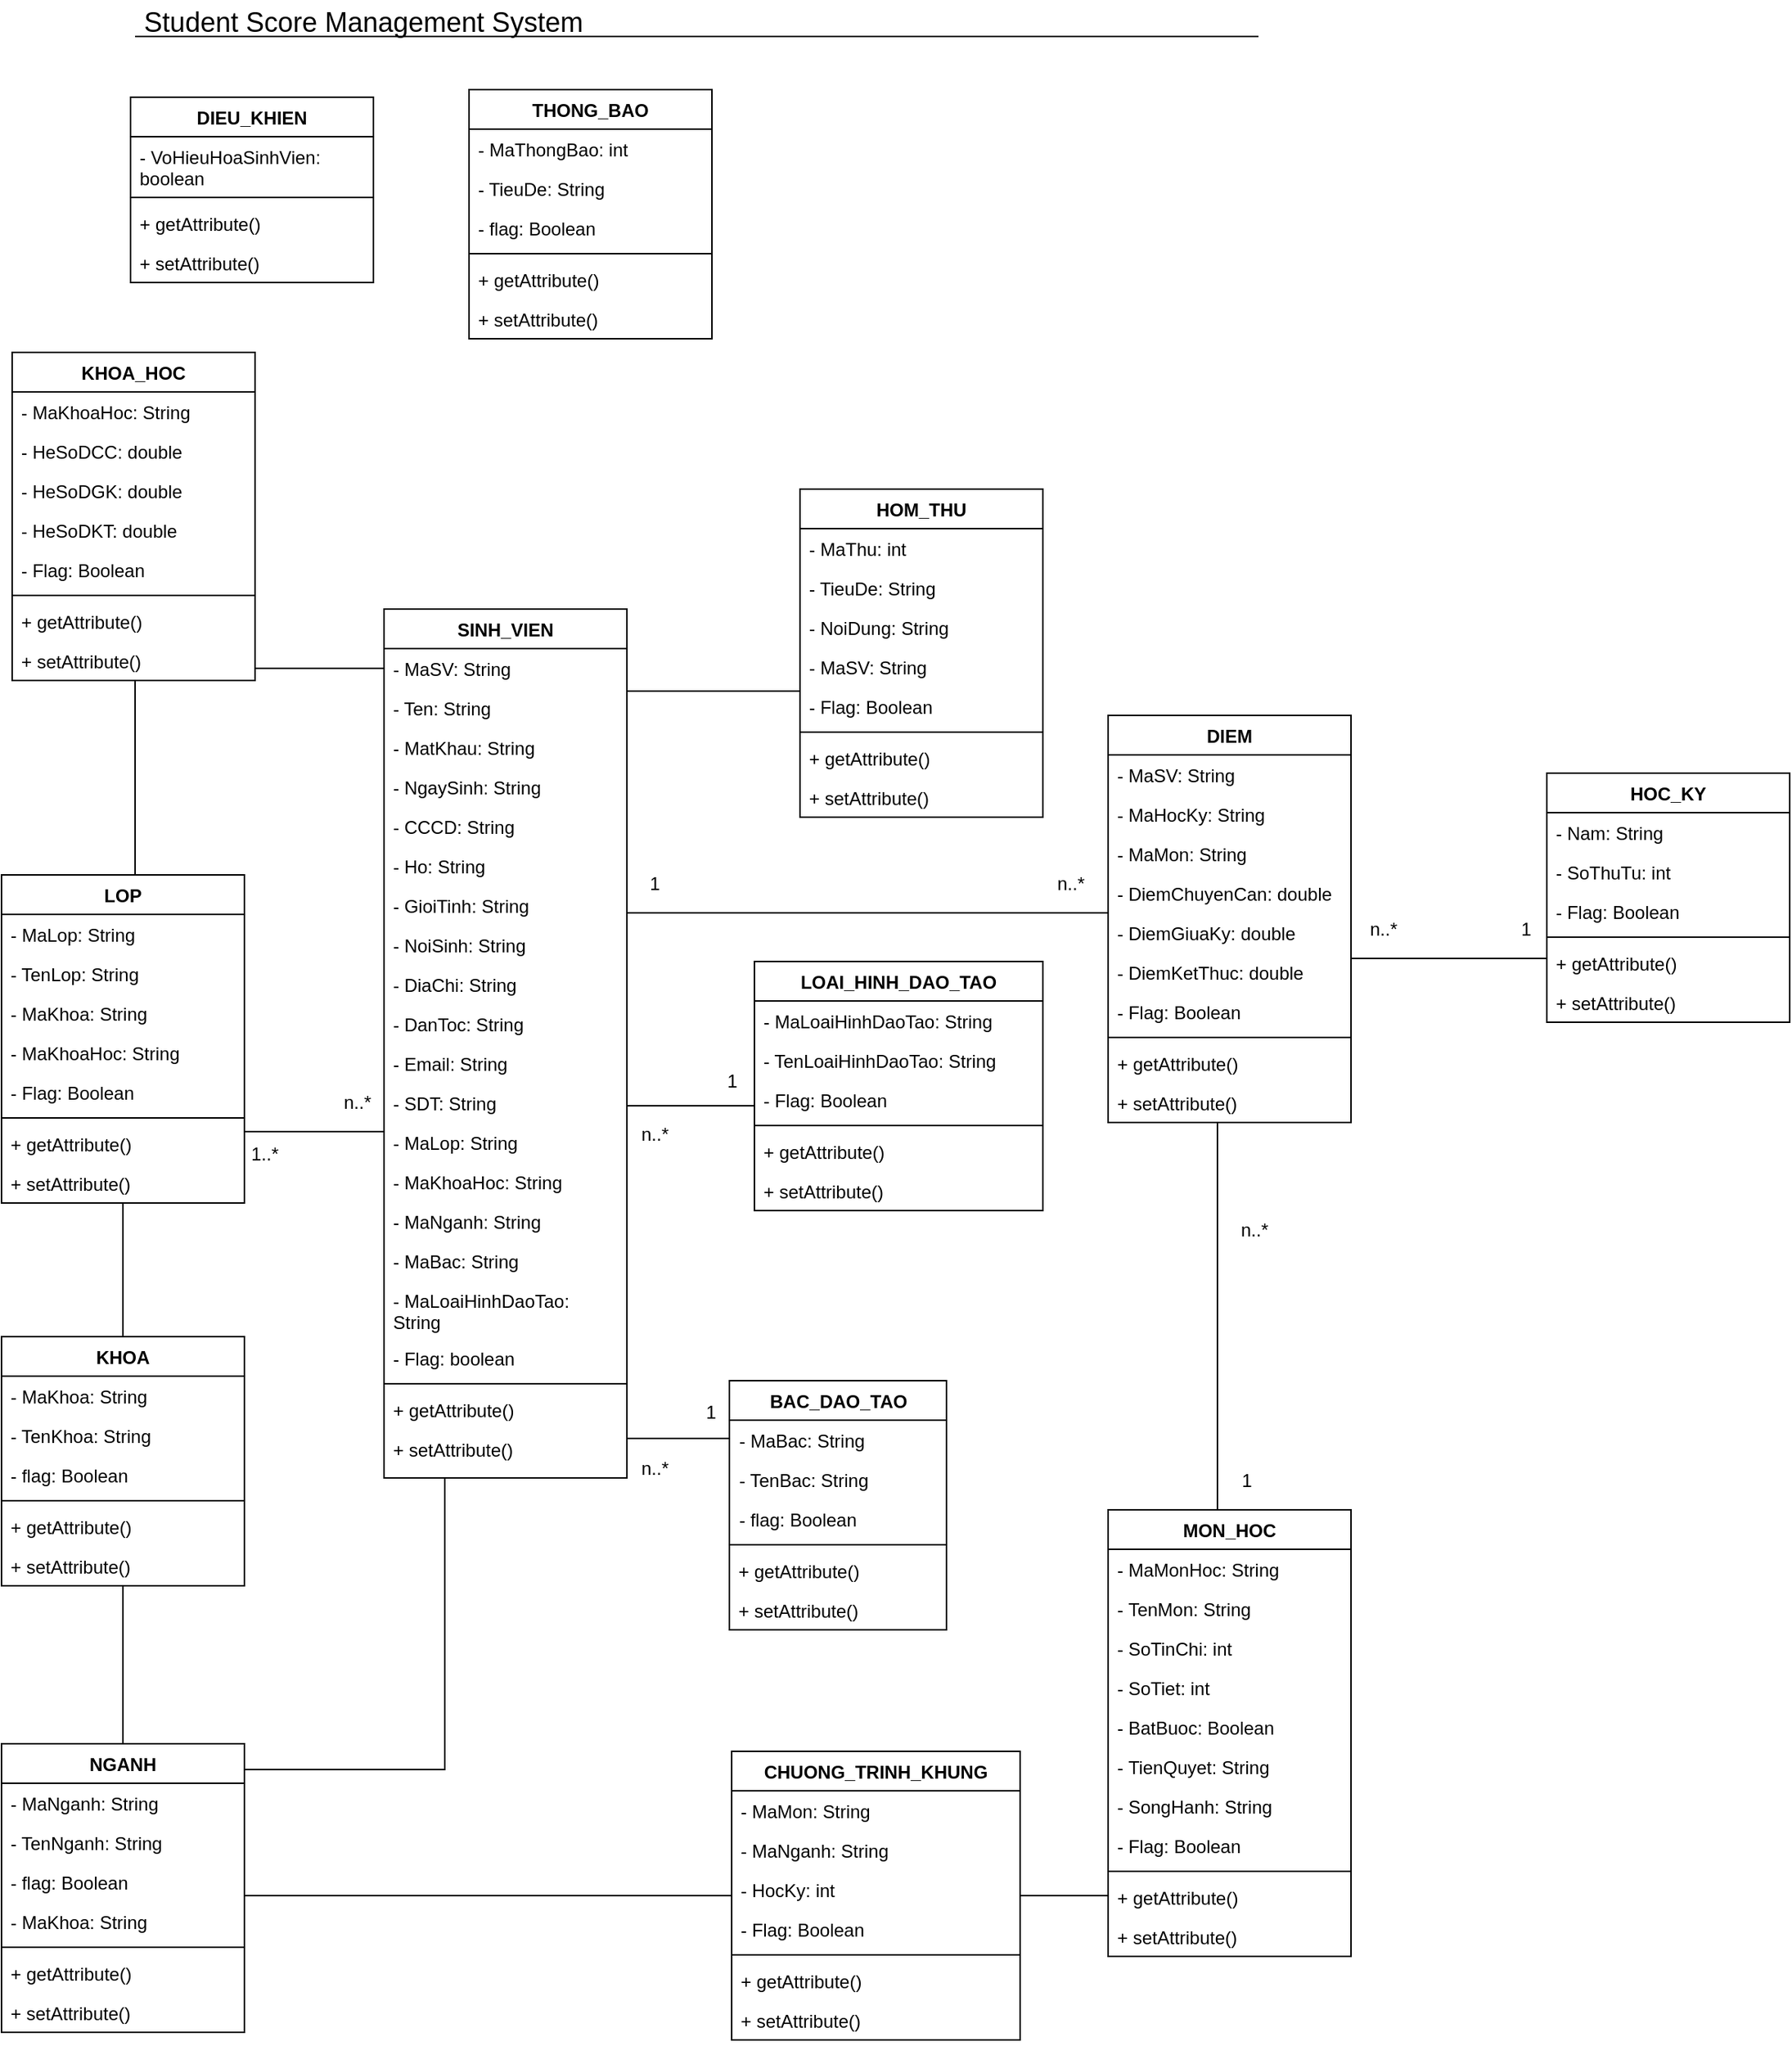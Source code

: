 <mxfile version="20.8.16" type="device"><diagram id="C5RBs43oDa-KdzZeNtuy" name="Page-1"><mxGraphModel dx="1676" dy="614" grid="0" gridSize="10" guides="1" tooltips="1" connect="0" arrows="1" fold="1" page="0" pageScale="1" pageWidth="827" pageHeight="1169" math="0" shadow="0"><root><mxCell id="WIyWlLk6GJQsqaUBKTNV-0"/><mxCell id="WIyWlLk6GJQsqaUBKTNV-1" parent="WIyWlLk6GJQsqaUBKTNV-0"/><mxCell id="zkfFHV4jXpPFQw0GAbJ--0" value="SINH_VIEN" style="swimlane;fontStyle=1;align=center;verticalAlign=top;childLayout=stackLayout;horizontal=1;startSize=26;horizontalStack=0;resizeParent=1;resizeLast=0;collapsible=1;marginBottom=0;rounded=0;shadow=0;strokeWidth=1;" parent="WIyWlLk6GJQsqaUBKTNV-1" vertex="1"><mxGeometry x="204" y="417" width="160" height="572" as="geometry"><mxRectangle x="55" y="110" width="160" height="26" as="alternateBounds"/></mxGeometry></mxCell><mxCell id="mdpjMdbu2CEuSuoIeINR-11" value="- MaSV: String&#10;" style="text;align=left;verticalAlign=top;spacingLeft=4;spacingRight=4;overflow=hidden;rotatable=0;points=[[0,0.5],[1,0.5]];portConstraint=eastwest;" parent="zkfFHV4jXpPFQw0GAbJ--0" vertex="1"><mxGeometry y="26" width="160" height="26" as="geometry"/></mxCell><mxCell id="zkfFHV4jXpPFQw0GAbJ--1" value="- Ten: String" style="text;align=left;verticalAlign=top;spacingLeft=4;spacingRight=4;overflow=hidden;rotatable=0;points=[[0,0.5],[1,0.5]];portConstraint=eastwest;" parent="zkfFHV4jXpPFQw0GAbJ--0" vertex="1"><mxGeometry y="52" width="160" height="26" as="geometry"/></mxCell><mxCell id="ciWDZ7SN1wG4iwm90ByP-0" value="- MatKhau: String&#10;" style="text;align=left;verticalAlign=top;spacingLeft=4;spacingRight=4;overflow=hidden;rotatable=0;points=[[0,0.5],[1,0.5]];portConstraint=eastwest;" parent="zkfFHV4jXpPFQw0GAbJ--0" vertex="1"><mxGeometry y="78" width="160" height="26" as="geometry"/></mxCell><mxCell id="zkfFHV4jXpPFQw0GAbJ--2" value="- NgaySinh: String" style="text;align=left;verticalAlign=top;spacingLeft=4;spacingRight=4;overflow=hidden;rotatable=0;points=[[0,0.5],[1,0.5]];portConstraint=eastwest;rounded=0;shadow=0;html=0;" parent="zkfFHV4jXpPFQw0GAbJ--0" vertex="1"><mxGeometry y="104" width="160" height="26" as="geometry"/></mxCell><mxCell id="YFPt1OGnEpffVCtkJIGn-0" value="- CCCD: String" style="text;align=left;verticalAlign=top;spacingLeft=4;spacingRight=4;overflow=hidden;rotatable=0;points=[[0,0.5],[1,0.5]];portConstraint=eastwest;rounded=0;shadow=0;html=0;" parent="zkfFHV4jXpPFQw0GAbJ--0" vertex="1"><mxGeometry y="130" width="160" height="26" as="geometry"/></mxCell><mxCell id="YFPt1OGnEpffVCtkJIGn-1" value="- Ho: String" style="text;align=left;verticalAlign=top;spacingLeft=4;spacingRight=4;overflow=hidden;rotatable=0;points=[[0,0.5],[1,0.5]];portConstraint=eastwest;rounded=0;shadow=0;html=0;" parent="zkfFHV4jXpPFQw0GAbJ--0" vertex="1"><mxGeometry y="156" width="160" height="26" as="geometry"/></mxCell><mxCell id="zkfFHV4jXpPFQw0GAbJ--3" value="- GioiTinh: String" style="text;align=left;verticalAlign=top;spacingLeft=4;spacingRight=4;overflow=hidden;rotatable=0;points=[[0,0.5],[1,0.5]];portConstraint=eastwest;rounded=0;shadow=0;html=0;" parent="zkfFHV4jXpPFQw0GAbJ--0" vertex="1"><mxGeometry y="182" width="160" height="26" as="geometry"/></mxCell><mxCell id="zkfFHV4jXpPFQw0GAbJ--5" value="- NoiSinh: String" style="text;align=left;verticalAlign=top;spacingLeft=4;spacingRight=4;overflow=hidden;rotatable=0;points=[[0,0.5],[1,0.5]];portConstraint=eastwest;" parent="zkfFHV4jXpPFQw0GAbJ--0" vertex="1"><mxGeometry y="208" width="160" height="26" as="geometry"/></mxCell><mxCell id="mdpjMdbu2CEuSuoIeINR-7" value="- DiaChi: String" style="text;align=left;verticalAlign=top;spacingLeft=4;spacingRight=4;overflow=hidden;rotatable=0;points=[[0,0.5],[1,0.5]];portConstraint=eastwest;" parent="zkfFHV4jXpPFQw0GAbJ--0" vertex="1"><mxGeometry y="234" width="160" height="26" as="geometry"/></mxCell><mxCell id="mdpjMdbu2CEuSuoIeINR-8" value="- DanToc: String" style="text;align=left;verticalAlign=top;spacingLeft=4;spacingRight=4;overflow=hidden;rotatable=0;points=[[0,0.5],[1,0.5]];portConstraint=eastwest;" parent="zkfFHV4jXpPFQw0GAbJ--0" vertex="1"><mxGeometry y="260" width="160" height="26" as="geometry"/></mxCell><mxCell id="mdpjMdbu2CEuSuoIeINR-9" value="- Email: String&#10;" style="text;align=left;verticalAlign=top;spacingLeft=4;spacingRight=4;overflow=hidden;rotatable=0;points=[[0,0.5],[1,0.5]];portConstraint=eastwest;" parent="zkfFHV4jXpPFQw0GAbJ--0" vertex="1"><mxGeometry y="286" width="160" height="26" as="geometry"/></mxCell><mxCell id="mdpjMdbu2CEuSuoIeINR-10" value="- SDT: String&#10;" style="text;align=left;verticalAlign=top;spacingLeft=4;spacingRight=4;overflow=hidden;rotatable=0;points=[[0,0.5],[1,0.5]];portConstraint=eastwest;" parent="zkfFHV4jXpPFQw0GAbJ--0" vertex="1"><mxGeometry y="312" width="160" height="26" as="geometry"/></mxCell><mxCell id="ygqraBgPm7bjxSn1y2J0-9" value="- MaLop: String" style="text;align=left;verticalAlign=top;spacingLeft=4;spacingRight=4;overflow=hidden;rotatable=0;points=[[0,0.5],[1,0.5]];portConstraint=eastwest;" parent="zkfFHV4jXpPFQw0GAbJ--0" vertex="1"><mxGeometry y="338" width="160" height="26" as="geometry"/></mxCell><mxCell id="HUqYGWRMPCdN4rtB_Umi-4" value="- MaKhoaHoc: String" style="text;align=left;verticalAlign=top;spacingLeft=4;spacingRight=4;overflow=hidden;rotatable=0;points=[[0,0.5],[1,0.5]];portConstraint=eastwest;" parent="zkfFHV4jXpPFQw0GAbJ--0" vertex="1"><mxGeometry y="364" width="160" height="26" as="geometry"/></mxCell><mxCell id="HUqYGWRMPCdN4rtB_Umi-20" value="- MaNganh: String" style="text;align=left;verticalAlign=top;spacingLeft=4;spacingRight=4;overflow=hidden;rotatable=0;points=[[0,0.5],[1,0.5]];portConstraint=eastwest;" parent="zkfFHV4jXpPFQw0GAbJ--0" vertex="1"><mxGeometry y="390" width="160" height="26" as="geometry"/></mxCell><mxCell id="YFPt1OGnEpffVCtkJIGn-9" value="- MaBac: String" style="text;align=left;verticalAlign=top;spacingLeft=4;spacingRight=4;overflow=hidden;rotatable=0;points=[[0,0.5],[1,0.5]];portConstraint=eastwest;" parent="zkfFHV4jXpPFQw0GAbJ--0" vertex="1"><mxGeometry y="416" width="160" height="26" as="geometry"/></mxCell><mxCell id="HUqYGWRMPCdN4rtB_Umi-43" value="- MaLoaiHinhDaoTao: String" style="text;align=left;verticalAlign=top;spacingLeft=4;spacingRight=4;overflow=hidden;rotatable=0;points=[[0,0.5],[1,0.5]];portConstraint=eastwest;spacing=2;spacingBottom=2;whiteSpace=wrap;" parent="zkfFHV4jXpPFQw0GAbJ--0" vertex="1"><mxGeometry y="442" width="160" height="38" as="geometry"/></mxCell><mxCell id="YFPt1OGnEpffVCtkJIGn-13" value="- Flag: boolean" style="text;align=left;verticalAlign=top;spacingLeft=4;spacingRight=4;overflow=hidden;rotatable=0;points=[[0,0.5],[1,0.5]];portConstraint=eastwest;" parent="zkfFHV4jXpPFQw0GAbJ--0" vertex="1"><mxGeometry y="480" width="160" height="26" as="geometry"/></mxCell><mxCell id="zkfFHV4jXpPFQw0GAbJ--4" value="" style="line;html=1;strokeWidth=1;align=left;verticalAlign=middle;spacingTop=-1;spacingLeft=3;spacingRight=3;rotatable=0;labelPosition=right;points=[];portConstraint=eastwest;" parent="zkfFHV4jXpPFQw0GAbJ--0" vertex="1"><mxGeometry y="506" width="160" height="8" as="geometry"/></mxCell><mxCell id="YFPt1OGnEpffVCtkJIGn-15" value="+ getAttribute()" style="text;align=left;verticalAlign=top;spacingLeft=4;spacingRight=4;overflow=hidden;rotatable=0;points=[[0,0.5],[1,0.5]];portConstraint=eastwest;" parent="zkfFHV4jXpPFQw0GAbJ--0" vertex="1"><mxGeometry y="514" width="160" height="26" as="geometry"/></mxCell><mxCell id="YFPt1OGnEpffVCtkJIGn-14" value="+ setAttribute()" style="text;align=left;verticalAlign=top;spacingLeft=4;spacingRight=4;overflow=hidden;rotatable=0;points=[[0,0.5],[1,0.5]];portConstraint=eastwest;" parent="zkfFHV4jXpPFQw0GAbJ--0" vertex="1"><mxGeometry y="540" width="160" height="26" as="geometry"/></mxCell><mxCell id="mdpjMdbu2CEuSuoIeINR-3" value="" style="endArrow=none;html=1;rounded=0;" parent="WIyWlLk6GJQsqaUBKTNV-1" edge="1"><mxGeometry width="50" height="50" relative="1" as="geometry"><mxPoint x="40" y="40" as="sourcePoint"/><mxPoint x="780" y="40" as="targetPoint"/></mxGeometry></mxCell><mxCell id="mdpjMdbu2CEuSuoIeINR-4" value="&lt;font style=&quot;font-size: 18px;&quot;&gt;Student Score Management System&lt;/font&gt;" style="text;html=1;strokeColor=none;fillColor=none;align=center;verticalAlign=middle;whiteSpace=wrap;rounded=0;" parent="WIyWlLk6GJQsqaUBKTNV-1" vertex="1"><mxGeometry x="40" y="16" width="301" height="30" as="geometry"/></mxCell><mxCell id="xFfLchF1vndyO0eeYIBq-126" style="edgeStyle=orthogonalEdgeStyle;rounded=0;orthogonalLoop=1;jettySize=auto;html=1;endArrow=none;endFill=0;" parent="WIyWlLk6GJQsqaUBKTNV-1" source="mdpjMdbu2CEuSuoIeINR-40" target="zkfFHV4jXpPFQw0GAbJ--0" edge="1"><mxGeometry relative="1" as="geometry"><Array as="points"><mxPoint x="424" y="471"/><mxPoint x="424" y="471"/></Array></mxGeometry></mxCell><mxCell id="mdpjMdbu2CEuSuoIeINR-40" value="HOM_THU" style="swimlane;fontStyle=1;align=center;verticalAlign=top;childLayout=stackLayout;horizontal=1;startSize=26;horizontalStack=0;resizeParent=1;resizeParentMax=0;resizeLast=0;collapsible=1;marginBottom=0;whiteSpace=wrap;html=1;" parent="WIyWlLk6GJQsqaUBKTNV-1" vertex="1"><mxGeometry x="478" y="338" width="160" height="216" as="geometry"/></mxCell><mxCell id="xFfLchF1vndyO0eeYIBq-125" value="- MaThu: int" style="text;strokeColor=none;fillColor=none;align=left;verticalAlign=top;spacingLeft=4;spacingRight=4;overflow=hidden;rotatable=0;points=[[0,0.5],[1,0.5]];portConstraint=eastwest;whiteSpace=wrap;html=1;" parent="mdpjMdbu2CEuSuoIeINR-40" vertex="1"><mxGeometry y="26" width="160" height="26" as="geometry"/></mxCell><mxCell id="mdpjMdbu2CEuSuoIeINR-48" value="- TieuDe: String" style="text;strokeColor=none;fillColor=none;align=left;verticalAlign=top;spacingLeft=4;spacingRight=4;overflow=hidden;rotatable=0;points=[[0,0.5],[1,0.5]];portConstraint=eastwest;whiteSpace=wrap;html=1;" parent="mdpjMdbu2CEuSuoIeINR-40" vertex="1"><mxGeometry y="52" width="160" height="26" as="geometry"/></mxCell><mxCell id="mdpjMdbu2CEuSuoIeINR-49" value="- NoiDung: String" style="text;strokeColor=none;fillColor=none;align=left;verticalAlign=top;spacingLeft=4;spacingRight=4;overflow=hidden;rotatable=0;points=[[0,0.5],[1,0.5]];portConstraint=eastwest;whiteSpace=wrap;html=1;" parent="mdpjMdbu2CEuSuoIeINR-40" vertex="1"><mxGeometry y="78" width="160" height="26" as="geometry"/></mxCell><mxCell id="xFfLchF1vndyO0eeYIBq-127" value="- MaSV: String&#10;" style="text;align=left;verticalAlign=top;spacingLeft=4;spacingRight=4;overflow=hidden;rotatable=0;points=[[0,0.5],[1,0.5]];portConstraint=eastwest;" parent="mdpjMdbu2CEuSuoIeINR-40" vertex="1"><mxGeometry y="104" width="160" height="26" as="geometry"/></mxCell><mxCell id="xFfLchF1vndyO0eeYIBq-128" value="- Flag: Boolean" style="text;strokeColor=none;fillColor=none;align=left;verticalAlign=top;spacingLeft=4;spacingRight=4;overflow=hidden;rotatable=0;points=[[0,0.5],[1,0.5]];portConstraint=eastwest;whiteSpace=wrap;html=1;" parent="mdpjMdbu2CEuSuoIeINR-40" vertex="1"><mxGeometry y="130" width="160" height="26" as="geometry"/></mxCell><mxCell id="mdpjMdbu2CEuSuoIeINR-42" value="" style="line;strokeWidth=1;fillColor=none;align=left;verticalAlign=middle;spacingTop=-1;spacingLeft=3;spacingRight=3;rotatable=0;labelPosition=right;points=[];portConstraint=eastwest;strokeColor=inherit;" parent="mdpjMdbu2CEuSuoIeINR-40" vertex="1"><mxGeometry y="156" width="160" height="8" as="geometry"/></mxCell><mxCell id="mdpjMdbu2CEuSuoIeINR-43" value="+ getAttribute()" style="text;strokeColor=none;fillColor=none;align=left;verticalAlign=top;spacingLeft=4;spacingRight=4;overflow=hidden;rotatable=0;points=[[0,0.5],[1,0.5]];portConstraint=eastwest;whiteSpace=wrap;html=1;" parent="mdpjMdbu2CEuSuoIeINR-40" vertex="1"><mxGeometry y="164" width="160" height="26" as="geometry"/></mxCell><mxCell id="zRCJNK-ebWfz6-RTMbtX-0" value="+ setAttribute()" style="text;strokeColor=none;fillColor=none;align=left;verticalAlign=top;spacingLeft=4;spacingRight=4;overflow=hidden;rotatable=0;points=[[0,0.5],[1,0.5]];portConstraint=eastwest;whiteSpace=wrap;html=1;" parent="mdpjMdbu2CEuSuoIeINR-40" vertex="1"><mxGeometry y="190" width="160" height="26" as="geometry"/></mxCell><mxCell id="ygqraBgPm7bjxSn1y2J0-0" value="KHOA_HOC" style="swimlane;fontStyle=1;align=center;verticalAlign=top;childLayout=stackLayout;horizontal=1;startSize=26;horizontalStack=0;resizeParent=1;resizeParentMax=0;resizeLast=0;collapsible=1;marginBottom=0;whiteSpace=wrap;html=1;" parent="WIyWlLk6GJQsqaUBKTNV-1" vertex="1"><mxGeometry x="-41" y="248" width="160" height="216" as="geometry"/></mxCell><mxCell id="xFfLchF1vndyO0eeYIBq-99" value="- MaKhoaHoc: String" style="text;strokeColor=none;fillColor=none;align=left;verticalAlign=top;spacingLeft=4;spacingRight=4;overflow=hidden;rotatable=0;points=[[0,0.5],[1,0.5]];portConstraint=eastwest;whiteSpace=wrap;html=1;" parent="ygqraBgPm7bjxSn1y2J0-0" vertex="1"><mxGeometry y="26" width="160" height="26" as="geometry"/></mxCell><mxCell id="xFfLchF1vndyO0eeYIBq-100" value="- HeSoDCC: double" style="text;strokeColor=none;fillColor=none;align=left;verticalAlign=top;spacingLeft=4;spacingRight=4;overflow=hidden;rotatable=0;points=[[0,0.5],[1,0.5]];portConstraint=eastwest;whiteSpace=wrap;html=1;" parent="ygqraBgPm7bjxSn1y2J0-0" vertex="1"><mxGeometry y="52" width="160" height="26" as="geometry"/></mxCell><mxCell id="xFfLchF1vndyO0eeYIBq-102" value="- HeSoDGK: double" style="text;strokeColor=none;fillColor=none;align=left;verticalAlign=top;spacingLeft=4;spacingRight=4;overflow=hidden;rotatable=0;points=[[0,0.5],[1,0.5]];portConstraint=eastwest;whiteSpace=wrap;html=1;" parent="ygqraBgPm7bjxSn1y2J0-0" vertex="1"><mxGeometry y="78" width="160" height="26" as="geometry"/></mxCell><mxCell id="xFfLchF1vndyO0eeYIBq-101" value="- HeSoDKT: double" style="text;strokeColor=none;fillColor=none;align=left;verticalAlign=top;spacingLeft=4;spacingRight=4;overflow=hidden;rotatable=0;points=[[0,0.5],[1,0.5]];portConstraint=eastwest;whiteSpace=wrap;html=1;" parent="ygqraBgPm7bjxSn1y2J0-0" vertex="1"><mxGeometry y="104" width="160" height="26" as="geometry"/></mxCell><mxCell id="xFfLchF1vndyO0eeYIBq-121" value="- Flag: Boolean" style="text;strokeColor=none;fillColor=none;align=left;verticalAlign=top;spacingLeft=4;spacingRight=4;overflow=hidden;rotatable=0;points=[[0,0.5],[1,0.5]];portConstraint=eastwest;whiteSpace=wrap;html=1;" parent="ygqraBgPm7bjxSn1y2J0-0" vertex="1"><mxGeometry y="130" width="160" height="26" as="geometry"/></mxCell><mxCell id="ygqraBgPm7bjxSn1y2J0-2" value="" style="line;strokeWidth=1;fillColor=none;align=left;verticalAlign=middle;spacingTop=-1;spacingLeft=3;spacingRight=3;rotatable=0;labelPosition=right;points=[];portConstraint=eastwest;strokeColor=inherit;" parent="ygqraBgPm7bjxSn1y2J0-0" vertex="1"><mxGeometry y="156" width="160" height="8" as="geometry"/></mxCell><mxCell id="xFfLchF1vndyO0eeYIBq-103" value="+ getAttribute()" style="text;align=left;verticalAlign=top;spacingLeft=4;spacingRight=4;overflow=hidden;rotatable=0;points=[[0,0.5],[1,0.5]];portConstraint=eastwest;" parent="ygqraBgPm7bjxSn1y2J0-0" vertex="1"><mxGeometry y="164" width="160" height="26" as="geometry"/></mxCell><mxCell id="xFfLchF1vndyO0eeYIBq-104" value="+ setAttribute()" style="text;align=left;verticalAlign=top;spacingLeft=4;spacingRight=4;overflow=hidden;rotatable=0;points=[[0,0.5],[1,0.5]];portConstraint=eastwest;" parent="ygqraBgPm7bjxSn1y2J0-0" vertex="1"><mxGeometry y="190" width="160" height="26" as="geometry"/></mxCell><mxCell id="ygqraBgPm7bjxSn1y2J0-11" value="DIEU_KHIEN" style="swimlane;fontStyle=1;align=center;verticalAlign=top;childLayout=stackLayout;horizontal=1;startSize=26;horizontalStack=0;resizeParent=1;resizeParentMax=0;resizeLast=0;collapsible=1;marginBottom=0;whiteSpace=wrap;html=1;" parent="WIyWlLk6GJQsqaUBKTNV-1" vertex="1"><mxGeometry x="37" y="80" width="160" height="122" as="geometry"/></mxCell><mxCell id="ygqraBgPm7bjxSn1y2J0-15" value="- VoHieuHoaSinhVien: boolean" style="text;strokeColor=none;fillColor=none;align=left;verticalAlign=top;spacingLeft=4;spacingRight=4;overflow=hidden;rotatable=0;points=[[0,0.5],[1,0.5]];portConstraint=eastwest;whiteSpace=wrap;html=1;" parent="ygqraBgPm7bjxSn1y2J0-11" vertex="1"><mxGeometry y="26" width="160" height="36" as="geometry"/></mxCell><mxCell id="ygqraBgPm7bjxSn1y2J0-13" value="" style="line;strokeWidth=1;fillColor=none;align=left;verticalAlign=middle;spacingTop=-1;spacingLeft=3;spacingRight=3;rotatable=0;labelPosition=right;points=[];portConstraint=eastwest;strokeColor=inherit;" parent="ygqraBgPm7bjxSn1y2J0-11" vertex="1"><mxGeometry y="62" width="160" height="8" as="geometry"/></mxCell><mxCell id="xFfLchF1vndyO0eeYIBq-129" value="+ getAttribute()" style="text;align=left;verticalAlign=top;spacingLeft=4;spacingRight=4;overflow=hidden;rotatable=0;points=[[0,0.5],[1,0.5]];portConstraint=eastwest;" parent="ygqraBgPm7bjxSn1y2J0-11" vertex="1"><mxGeometry y="70" width="160" height="26" as="geometry"/></mxCell><mxCell id="xFfLchF1vndyO0eeYIBq-130" value="+ setAttribute()" style="text;align=left;verticalAlign=top;spacingLeft=4;spacingRight=4;overflow=hidden;rotatable=0;points=[[0,0.5],[1,0.5]];portConstraint=eastwest;" parent="ygqraBgPm7bjxSn1y2J0-11" vertex="1"><mxGeometry y="96" width="160" height="26" as="geometry"/></mxCell><mxCell id="ygqraBgPm7bjxSn1y2J0-17" value="THONG_BAO" style="swimlane;fontStyle=1;align=center;verticalAlign=top;childLayout=stackLayout;horizontal=1;startSize=26;horizontalStack=0;resizeParent=1;resizeParentMax=0;resizeLast=0;collapsible=1;marginBottom=0;whiteSpace=wrap;html=1;" parent="WIyWlLk6GJQsqaUBKTNV-1" vertex="1"><mxGeometry x="260" y="75" width="160" height="164" as="geometry"/></mxCell><mxCell id="ygqraBgPm7bjxSn1y2J0-18" value="- MaThongBao: int" style="text;strokeColor=none;fillColor=none;align=left;verticalAlign=top;spacingLeft=4;spacingRight=4;overflow=hidden;rotatable=0;points=[[0,0.5],[1,0.5]];portConstraint=eastwest;whiteSpace=wrap;html=1;" parent="ygqraBgPm7bjxSn1y2J0-17" vertex="1"><mxGeometry y="26" width="160" height="26" as="geometry"/></mxCell><mxCell id="xFfLchF1vndyO0eeYIBq-118" value="- TieuDe: String" style="text;strokeColor=none;fillColor=none;align=left;verticalAlign=top;spacingLeft=4;spacingRight=4;overflow=hidden;rotatable=0;points=[[0,0.5],[1,0.5]];portConstraint=eastwest;whiteSpace=wrap;html=1;" parent="ygqraBgPm7bjxSn1y2J0-17" vertex="1"><mxGeometry y="52" width="160" height="26" as="geometry"/></mxCell><mxCell id="xFfLchF1vndyO0eeYIBq-120" value="- flag: Boolean" style="text;strokeColor=none;fillColor=none;align=left;verticalAlign=top;spacingLeft=4;spacingRight=4;overflow=hidden;rotatable=0;points=[[0,0.5],[1,0.5]];portConstraint=eastwest;whiteSpace=wrap;html=1;" parent="ygqraBgPm7bjxSn1y2J0-17" vertex="1"><mxGeometry y="78" width="160" height="26" as="geometry"/></mxCell><mxCell id="ygqraBgPm7bjxSn1y2J0-19" value="" style="line;strokeWidth=1;fillColor=none;align=left;verticalAlign=middle;spacingTop=-1;spacingLeft=3;spacingRight=3;rotatable=0;labelPosition=right;points=[];portConstraint=eastwest;strokeColor=inherit;" parent="ygqraBgPm7bjxSn1y2J0-17" vertex="1"><mxGeometry y="104" width="160" height="8" as="geometry"/></mxCell><mxCell id="xFfLchF1vndyO0eeYIBq-122" value="+ getAttribute()" style="text;align=left;verticalAlign=top;spacingLeft=4;spacingRight=4;overflow=hidden;rotatable=0;points=[[0,0.5],[1,0.5]];portConstraint=eastwest;" parent="ygqraBgPm7bjxSn1y2J0-17" vertex="1"><mxGeometry y="112" width="160" height="26" as="geometry"/></mxCell><mxCell id="xFfLchF1vndyO0eeYIBq-123" value="+ setAttribute()" style="text;align=left;verticalAlign=top;spacingLeft=4;spacingRight=4;overflow=hidden;rotatable=0;points=[[0,0.5],[1,0.5]];portConstraint=eastwest;" parent="ygqraBgPm7bjxSn1y2J0-17" vertex="1"><mxGeometry y="138" width="160" height="26" as="geometry"/></mxCell><mxCell id="xFfLchF1vndyO0eeYIBq-89" style="edgeStyle=orthogonalEdgeStyle;rounded=0;orthogonalLoop=1;jettySize=auto;html=1;endArrow=none;endFill=0;" parent="WIyWlLk6GJQsqaUBKTNV-1" source="ygqraBgPm7bjxSn1y2J0-30" target="HUqYGWRMPCdN4rtB_Umi-5" edge="1"><mxGeometry relative="1" as="geometry"/></mxCell><mxCell id="xFfLchF1vndyO0eeYIBq-90" style="edgeStyle=orthogonalEdgeStyle;rounded=0;orthogonalLoop=1;jettySize=auto;html=1;endArrow=none;endFill=0;" parent="WIyWlLk6GJQsqaUBKTNV-1" source="ygqraBgPm7bjxSn1y2J0-30" target="zkfFHV4jXpPFQw0GAbJ--0" edge="1"><mxGeometry relative="1" as="geometry"><Array as="points"><mxPoint x="180" y="761"/><mxPoint x="180" y="761"/></Array></mxGeometry></mxCell><mxCell id="ciWDZ7SN1wG4iwm90ByP-4" style="edgeStyle=orthogonalEdgeStyle;rounded=0;orthogonalLoop=1;jettySize=auto;html=1;endArrow=none;endFill=0;" parent="WIyWlLk6GJQsqaUBKTNV-1" source="ygqraBgPm7bjxSn1y2J0-30" target="ygqraBgPm7bjxSn1y2J0-0" edge="1"><mxGeometry relative="1" as="geometry"><Array as="points"><mxPoint x="40" y="525"/><mxPoint x="40" y="525"/></Array></mxGeometry></mxCell><mxCell id="ygqraBgPm7bjxSn1y2J0-30" value="LOP" style="swimlane;fontStyle=1;align=center;verticalAlign=top;childLayout=stackLayout;horizontal=1;startSize=26;horizontalStack=0;resizeParent=1;resizeParentMax=0;resizeLast=0;collapsible=1;marginBottom=0;whiteSpace=wrap;html=1;" parent="WIyWlLk6GJQsqaUBKTNV-1" vertex="1"><mxGeometry x="-48" y="592" width="160" height="216" as="geometry"><mxRectangle x="467" y="485" width="76" height="26" as="alternateBounds"/></mxGeometry></mxCell><mxCell id="ygqraBgPm7bjxSn1y2J0-31" value="- MaLop: String" style="text;strokeColor=none;fillColor=none;align=left;verticalAlign=top;spacingLeft=4;spacingRight=4;overflow=hidden;rotatable=0;points=[[0,0.5],[1,0.5]];portConstraint=eastwest;whiteSpace=wrap;html=1;" parent="ygqraBgPm7bjxSn1y2J0-30" vertex="1"><mxGeometry y="26" width="160" height="26" as="geometry"/></mxCell><mxCell id="ygqraBgPm7bjxSn1y2J0-36" value="- TenLop: String" style="text;strokeColor=none;fillColor=none;align=left;verticalAlign=top;spacingLeft=4;spacingRight=4;overflow=hidden;rotatable=0;points=[[0,0.5],[1,0.5]];portConstraint=eastwest;whiteSpace=wrap;html=1;" parent="ygqraBgPm7bjxSn1y2J0-30" vertex="1"><mxGeometry y="52" width="160" height="26" as="geometry"/></mxCell><mxCell id="xFfLchF1vndyO0eeYIBq-97" value="- MaKhoa: String" style="text;strokeColor=none;fillColor=none;align=left;verticalAlign=top;spacingLeft=4;spacingRight=4;overflow=hidden;rotatable=0;points=[[0,0.5],[1,0.5]];portConstraint=eastwest;whiteSpace=wrap;html=1;" parent="ygqraBgPm7bjxSn1y2J0-30" vertex="1"><mxGeometry y="78" width="160" height="26" as="geometry"/></mxCell><mxCell id="ciWDZ7SN1wG4iwm90ByP-1" value="- MaKhoaHoc: String" style="text;strokeColor=none;fillColor=none;align=left;verticalAlign=top;spacingLeft=4;spacingRight=4;overflow=hidden;rotatable=0;points=[[0,0.5],[1,0.5]];portConstraint=eastwest;whiteSpace=wrap;html=1;" parent="ygqraBgPm7bjxSn1y2J0-30" vertex="1"><mxGeometry y="104" width="160" height="26" as="geometry"/></mxCell><mxCell id="xFfLchF1vndyO0eeYIBq-98" value="- Flag: Boolean" style="text;strokeColor=none;fillColor=none;align=left;verticalAlign=top;spacingLeft=4;spacingRight=4;overflow=hidden;rotatable=0;points=[[0,0.5],[1,0.5]];portConstraint=eastwest;whiteSpace=wrap;html=1;" parent="ygqraBgPm7bjxSn1y2J0-30" vertex="1"><mxGeometry y="130" width="160" height="26" as="geometry"/></mxCell><mxCell id="ygqraBgPm7bjxSn1y2J0-32" value="" style="line;strokeWidth=1;fillColor=none;align=left;verticalAlign=middle;spacingTop=-1;spacingLeft=3;spacingRight=3;rotatable=0;labelPosition=right;points=[];portConstraint=eastwest;strokeColor=inherit;" parent="ygqraBgPm7bjxSn1y2J0-30" vertex="1"><mxGeometry y="156" width="160" height="8" as="geometry"/></mxCell><mxCell id="xFfLchF1vndyO0eeYIBq-95" value="+ getAttribute()" style="text;align=left;verticalAlign=top;spacingLeft=4;spacingRight=4;overflow=hidden;rotatable=0;points=[[0,0.5],[1,0.5]];portConstraint=eastwest;" parent="ygqraBgPm7bjxSn1y2J0-30" vertex="1"><mxGeometry y="164" width="160" height="26" as="geometry"/></mxCell><mxCell id="xFfLchF1vndyO0eeYIBq-96" value="+ setAttribute()" style="text;align=left;verticalAlign=top;spacingLeft=4;spacingRight=4;overflow=hidden;rotatable=0;points=[[0,0.5],[1,0.5]];portConstraint=eastwest;" parent="ygqraBgPm7bjxSn1y2J0-30" vertex="1"><mxGeometry y="190" width="160" height="26" as="geometry"/></mxCell><mxCell id="ygqraBgPm7bjxSn1y2J0-39" value="CHUONG_TRINH_KHUNG" style="swimlane;fontStyle=1;align=center;verticalAlign=top;childLayout=stackLayout;horizontal=1;startSize=26;horizontalStack=0;resizeParent=1;resizeParentMax=0;resizeLast=0;collapsible=1;marginBottom=0;whiteSpace=wrap;html=1;" parent="WIyWlLk6GJQsqaUBKTNV-1" vertex="1"><mxGeometry x="433" y="1169" width="190" height="190" as="geometry"/></mxCell><mxCell id="xFfLchF1vndyO0eeYIBq-72" value="- MaMon: String" style="text;strokeColor=none;fillColor=none;align=left;verticalAlign=top;spacingLeft=4;spacingRight=4;overflow=hidden;rotatable=0;points=[[0,0.5],[1,0.5]];portConstraint=eastwest;whiteSpace=wrap;html=1;" parent="ygqraBgPm7bjxSn1y2J0-39" vertex="1"><mxGeometry y="26" width="190" height="26" as="geometry"/></mxCell><mxCell id="xFfLchF1vndyO0eeYIBq-73" value="- MaNganh: String" style="text;strokeColor=none;fillColor=none;align=left;verticalAlign=top;spacingLeft=4;spacingRight=4;overflow=hidden;rotatable=0;points=[[0,0.5],[1,0.5]];portConstraint=eastwest;whiteSpace=wrap;html=1;" parent="ygqraBgPm7bjxSn1y2J0-39" vertex="1"><mxGeometry y="52" width="190" height="26" as="geometry"/></mxCell><mxCell id="ygqraBgPm7bjxSn1y2J0-50" value="- HocKy: int" style="text;strokeColor=none;fillColor=none;align=left;verticalAlign=top;spacingLeft=4;spacingRight=4;overflow=hidden;rotatable=0;points=[[0,0.5],[1,0.5]];portConstraint=eastwest;whiteSpace=wrap;html=1;" parent="ygqraBgPm7bjxSn1y2J0-39" vertex="1"><mxGeometry y="78" width="190" height="26" as="geometry"/></mxCell><mxCell id="xFfLchF1vndyO0eeYIBq-74" value="- Flag: Boolean" style="text;strokeColor=none;fillColor=none;align=left;verticalAlign=top;spacingLeft=4;spacingRight=4;overflow=hidden;rotatable=0;points=[[0,0.5],[1,0.5]];portConstraint=eastwest;whiteSpace=wrap;html=1;" parent="ygqraBgPm7bjxSn1y2J0-39" vertex="1"><mxGeometry y="104" width="190" height="26" as="geometry"/></mxCell><mxCell id="ygqraBgPm7bjxSn1y2J0-41" value="" style="line;strokeWidth=1;fillColor=none;align=left;verticalAlign=middle;spacingTop=-1;spacingLeft=3;spacingRight=3;rotatable=0;labelPosition=right;points=[];portConstraint=eastwest;strokeColor=inherit;" parent="ygqraBgPm7bjxSn1y2J0-39" vertex="1"><mxGeometry y="130" width="190" height="8" as="geometry"/></mxCell><mxCell id="xFfLchF1vndyO0eeYIBq-80" value="+ getAttribute()" style="text;align=left;verticalAlign=top;spacingLeft=4;spacingRight=4;overflow=hidden;rotatable=0;points=[[0,0.5],[1,0.5]];portConstraint=eastwest;" parent="ygqraBgPm7bjxSn1y2J0-39" vertex="1"><mxGeometry y="138" width="190" height="26" as="geometry"/></mxCell><mxCell id="xFfLchF1vndyO0eeYIBq-81" value="+ setAttribute()" style="text;align=left;verticalAlign=top;spacingLeft=4;spacingRight=4;overflow=hidden;rotatable=0;points=[[0,0.5],[1,0.5]];portConstraint=eastwest;" parent="ygqraBgPm7bjxSn1y2J0-39" vertex="1"><mxGeometry y="164" width="190" height="26" as="geometry"/></mxCell><mxCell id="xFfLchF1vndyO0eeYIBq-69" style="edgeStyle=orthogonalEdgeStyle;rounded=0;orthogonalLoop=1;jettySize=auto;html=1;endArrow=none;endFill=0;" parent="WIyWlLk6GJQsqaUBKTNV-1" source="s6-bZazFjcRTLwkI412s-30" target="YFPt1OGnEpffVCtkJIGn-19" edge="1"><mxGeometry relative="1" as="geometry"><Array as="points"><mxPoint x="753" y="825"/><mxPoint x="753" y="825"/></Array></mxGeometry></mxCell><mxCell id="xFfLchF1vndyO0eeYIBq-94" style="edgeStyle=orthogonalEdgeStyle;rounded=0;orthogonalLoop=1;jettySize=auto;html=1;endArrow=none;endFill=0;" parent="WIyWlLk6GJQsqaUBKTNV-1" source="s6-bZazFjcRTLwkI412s-30" target="ygqraBgPm7bjxSn1y2J0-39" edge="1"><mxGeometry relative="1" as="geometry"><Array as="points"><mxPoint x="672" y="1264"/><mxPoint x="672" y="1264"/></Array></mxGeometry></mxCell><mxCell id="s6-bZazFjcRTLwkI412s-30" value="MON_HOC" style="swimlane;fontStyle=1;align=center;verticalAlign=top;childLayout=stackLayout;horizontal=1;startSize=26;horizontalStack=0;resizeParent=1;resizeParentMax=0;resizeLast=0;collapsible=1;marginBottom=0;whiteSpace=wrap;html=1;" parent="WIyWlLk6GJQsqaUBKTNV-1" vertex="1"><mxGeometry x="681" y="1010" width="160" height="294" as="geometry"/></mxCell><mxCell id="xFfLchF1vndyO0eeYIBq-62" value="- MaMonHoc: String" style="text;strokeColor=none;fillColor=none;align=left;verticalAlign=top;spacingLeft=4;spacingRight=4;overflow=hidden;rotatable=0;points=[[0,0.5],[1,0.5]];portConstraint=eastwest;whiteSpace=wrap;html=1;" parent="s6-bZazFjcRTLwkI412s-30" vertex="1"><mxGeometry y="26" width="160" height="26" as="geometry"/></mxCell><mxCell id="HUqYGWRMPCdN4rtB_Umi-2" value="-&amp;nbsp;TenMon: String" style="text;strokeColor=none;fillColor=none;align=left;verticalAlign=top;spacingLeft=4;spacingRight=4;overflow=hidden;rotatable=0;points=[[0,0.5],[1,0.5]];portConstraint=eastwest;whiteSpace=wrap;html=1;" parent="s6-bZazFjcRTLwkI412s-30" vertex="1"><mxGeometry y="52" width="160" height="26" as="geometry"/></mxCell><mxCell id="HUqYGWRMPCdN4rtB_Umi-3" value="- SoTinChi: int" style="text;strokeColor=none;fillColor=none;align=left;verticalAlign=top;spacingLeft=4;spacingRight=4;overflow=hidden;rotatable=0;points=[[0,0.5],[1,0.5]];portConstraint=eastwest;whiteSpace=wrap;html=1;" parent="s6-bZazFjcRTLwkI412s-30" vertex="1"><mxGeometry y="78" width="160" height="26" as="geometry"/></mxCell><mxCell id="xFfLchF1vndyO0eeYIBq-63" value="-&amp;nbsp;SoTiet: int" style="text;strokeColor=none;fillColor=none;align=left;verticalAlign=top;spacingLeft=4;spacingRight=4;overflow=hidden;rotatable=0;points=[[0,0.5],[1,0.5]];portConstraint=eastwest;whiteSpace=wrap;html=1;" parent="s6-bZazFjcRTLwkI412s-30" vertex="1"><mxGeometry y="104" width="160" height="26" as="geometry"/></mxCell><mxCell id="xFfLchF1vndyO0eeYIBq-68" value="-&amp;nbsp;BatBuoc: Boolean" style="text;strokeColor=none;fillColor=none;align=left;verticalAlign=top;spacingLeft=4;spacingRight=4;overflow=hidden;rotatable=0;points=[[0,0.5],[1,0.5]];portConstraint=eastwest;whiteSpace=wrap;html=1;" parent="s6-bZazFjcRTLwkI412s-30" vertex="1"><mxGeometry y="130" width="160" height="26" as="geometry"/></mxCell><mxCell id="xFfLchF1vndyO0eeYIBq-66" value="-&amp;nbsp;TienQuyet: String" style="text;strokeColor=none;fillColor=none;align=left;verticalAlign=top;spacingLeft=4;spacingRight=4;overflow=hidden;rotatable=0;points=[[0,0.5],[1,0.5]];portConstraint=eastwest;whiteSpace=wrap;html=1;" parent="s6-bZazFjcRTLwkI412s-30" vertex="1"><mxGeometry y="156" width="160" height="26" as="geometry"/></mxCell><mxCell id="xFfLchF1vndyO0eeYIBq-65" value="-&amp;nbsp;SongHanh: String" style="text;strokeColor=none;fillColor=none;align=left;verticalAlign=top;spacingLeft=4;spacingRight=4;overflow=hidden;rotatable=0;points=[[0,0.5],[1,0.5]];portConstraint=eastwest;whiteSpace=wrap;html=1;" parent="s6-bZazFjcRTLwkI412s-30" vertex="1"><mxGeometry y="182" width="160" height="26" as="geometry"/></mxCell><mxCell id="xFfLchF1vndyO0eeYIBq-64" value="-&amp;nbsp;Flag: Boolean" style="text;strokeColor=none;fillColor=none;align=left;verticalAlign=top;spacingLeft=4;spacingRight=4;overflow=hidden;rotatable=0;points=[[0,0.5],[1,0.5]];portConstraint=eastwest;whiteSpace=wrap;html=1;" parent="s6-bZazFjcRTLwkI412s-30" vertex="1"><mxGeometry y="208" width="160" height="26" as="geometry"/></mxCell><mxCell id="s6-bZazFjcRTLwkI412s-37" value="" style="line;strokeWidth=1;fillColor=none;align=left;verticalAlign=middle;spacingTop=-1;spacingLeft=3;spacingRight=3;rotatable=0;labelPosition=right;points=[];portConstraint=eastwest;strokeColor=inherit;" parent="s6-bZazFjcRTLwkI412s-30" vertex="1"><mxGeometry y="234" width="160" height="8" as="geometry"/></mxCell><mxCell id="xFfLchF1vndyO0eeYIBq-84" value="+ getAttribute()" style="text;align=left;verticalAlign=top;spacingLeft=4;spacingRight=4;overflow=hidden;rotatable=0;points=[[0,0.5],[1,0.5]];portConstraint=eastwest;" parent="s6-bZazFjcRTLwkI412s-30" vertex="1"><mxGeometry y="242" width="160" height="26" as="geometry"/></mxCell><mxCell id="xFfLchF1vndyO0eeYIBq-85" value="+ setAttribute()" style="text;align=left;verticalAlign=top;spacingLeft=4;spacingRight=4;overflow=hidden;rotatable=0;points=[[0,0.5],[1,0.5]];portConstraint=eastwest;" parent="s6-bZazFjcRTLwkI412s-30" vertex="1"><mxGeometry y="268" width="160" height="26" as="geometry"/></mxCell><mxCell id="HUqYGWRMPCdN4rtB_Umi-0" style="edgeStyle=orthogonalEdgeStyle;rounded=0;orthogonalLoop=1;jettySize=auto;html=1;endArrow=none;endFill=0;" parent="WIyWlLk6GJQsqaUBKTNV-1" source="zkfFHV4jXpPFQw0GAbJ--0" target="ygqraBgPm7bjxSn1y2J0-0" edge="1"><mxGeometry relative="1" as="geometry"><Array as="points"><mxPoint x="165" y="456"/><mxPoint x="165" y="456"/></Array></mxGeometry></mxCell><mxCell id="HUqYGWRMPCdN4rtB_Umi-32" style="edgeStyle=orthogonalEdgeStyle;rounded=0;orthogonalLoop=1;jettySize=auto;html=1;endArrow=none;endFill=0;" parent="WIyWlLk6GJQsqaUBKTNV-1" source="HUqYGWRMPCdN4rtB_Umi-5" target="HUqYGWRMPCdN4rtB_Umi-11" edge="1"><mxGeometry relative="1" as="geometry"/></mxCell><mxCell id="HUqYGWRMPCdN4rtB_Umi-5" value="KHOA" style="swimlane;fontStyle=1;align=center;verticalAlign=top;childLayout=stackLayout;horizontal=1;startSize=26;horizontalStack=0;resizeParent=1;resizeParentMax=0;resizeLast=0;collapsible=1;marginBottom=0;whiteSpace=wrap;html=1;" parent="WIyWlLk6GJQsqaUBKTNV-1" vertex="1"><mxGeometry x="-48" y="896" width="160" height="164" as="geometry"/></mxCell><mxCell id="xFfLchF1vndyO0eeYIBq-88" value="- MaKhoa: String" style="text;strokeColor=none;fillColor=none;align=left;verticalAlign=top;spacingLeft=4;spacingRight=4;overflow=hidden;rotatable=0;points=[[0,0.5],[1,0.5]];portConstraint=eastwest;whiteSpace=wrap;html=1;" parent="HUqYGWRMPCdN4rtB_Umi-5" vertex="1"><mxGeometry y="26" width="160" height="26" as="geometry"/></mxCell><mxCell id="HUqYGWRMPCdN4rtB_Umi-7" value="- TenKhoa: String" style="text;strokeColor=none;fillColor=none;align=left;verticalAlign=top;spacingLeft=4;spacingRight=4;overflow=hidden;rotatable=0;points=[[0,0.5],[1,0.5]];portConstraint=eastwest;whiteSpace=wrap;html=1;" parent="HUqYGWRMPCdN4rtB_Umi-5" vertex="1"><mxGeometry y="52" width="160" height="26" as="geometry"/></mxCell><mxCell id="xFfLchF1vndyO0eeYIBq-93" value="- flag: Boolean" style="text;strokeColor=none;fillColor=none;align=left;verticalAlign=top;spacingLeft=4;spacingRight=4;overflow=hidden;rotatable=0;points=[[0,0.5],[1,0.5]];portConstraint=eastwest;whiteSpace=wrap;html=1;" parent="HUqYGWRMPCdN4rtB_Umi-5" vertex="1"><mxGeometry y="78" width="160" height="26" as="geometry"/></mxCell><mxCell id="HUqYGWRMPCdN4rtB_Umi-8" value="" style="line;strokeWidth=1;fillColor=none;align=left;verticalAlign=middle;spacingTop=-1;spacingLeft=3;spacingRight=3;rotatable=0;labelPosition=right;points=[];portConstraint=eastwest;strokeColor=inherit;" parent="HUqYGWRMPCdN4rtB_Umi-5" vertex="1"><mxGeometry y="104" width="160" height="8" as="geometry"/></mxCell><mxCell id="xFfLchF1vndyO0eeYIBq-91" value="+ getAttribute()" style="text;align=left;verticalAlign=top;spacingLeft=4;spacingRight=4;overflow=hidden;rotatable=0;points=[[0,0.5],[1,0.5]];portConstraint=eastwest;" parent="HUqYGWRMPCdN4rtB_Umi-5" vertex="1"><mxGeometry y="112" width="160" height="26" as="geometry"/></mxCell><mxCell id="xFfLchF1vndyO0eeYIBq-92" value="+ setAttribute()" style="text;align=left;verticalAlign=top;spacingLeft=4;spacingRight=4;overflow=hidden;rotatable=0;points=[[0,0.5],[1,0.5]];portConstraint=eastwest;" parent="HUqYGWRMPCdN4rtB_Umi-5" vertex="1"><mxGeometry y="138" width="160" height="26" as="geometry"/></mxCell><mxCell id="xFfLchF1vndyO0eeYIBq-86" style="edgeStyle=orthogonalEdgeStyle;rounded=0;orthogonalLoop=1;jettySize=auto;html=1;endArrow=none;endFill=0;" parent="WIyWlLk6GJQsqaUBKTNV-1" source="HUqYGWRMPCdN4rtB_Umi-11" target="ygqraBgPm7bjxSn1y2J0-39" edge="1"><mxGeometry relative="1" as="geometry"><Array as="points"><mxPoint x="178" y="1264"/><mxPoint x="178" y="1264"/></Array></mxGeometry></mxCell><mxCell id="HUqYGWRMPCdN4rtB_Umi-11" value="NGANH" style="swimlane;fontStyle=1;align=center;verticalAlign=top;childLayout=stackLayout;horizontal=1;startSize=26;horizontalStack=0;resizeParent=1;resizeParentMax=0;resizeLast=0;collapsible=1;marginBottom=0;whiteSpace=wrap;html=1;" parent="WIyWlLk6GJQsqaUBKTNV-1" vertex="1"><mxGeometry x="-48" y="1164" width="160" height="190" as="geometry"/></mxCell><mxCell id="HUqYGWRMPCdN4rtB_Umi-12" value="- MaNganh: String" style="text;strokeColor=none;fillColor=none;align=left;verticalAlign=top;spacingLeft=4;spacingRight=4;overflow=hidden;rotatable=0;points=[[0,0.5],[1,0.5]];portConstraint=eastwest;whiteSpace=wrap;html=1;" parent="HUqYGWRMPCdN4rtB_Umi-11" vertex="1"><mxGeometry y="26" width="160" height="26" as="geometry"/></mxCell><mxCell id="HUqYGWRMPCdN4rtB_Umi-13" value="- TenNganh: String" style="text;strokeColor=none;fillColor=none;align=left;verticalAlign=top;spacingLeft=4;spacingRight=4;overflow=hidden;rotatable=0;points=[[0,0.5],[1,0.5]];portConstraint=eastwest;whiteSpace=wrap;html=1;" parent="HUqYGWRMPCdN4rtB_Umi-11" vertex="1"><mxGeometry y="52" width="160" height="26" as="geometry"/></mxCell><mxCell id="xFfLchF1vndyO0eeYIBq-76" value="- flag: Boolean" style="text;strokeColor=none;fillColor=none;align=left;verticalAlign=top;spacingLeft=4;spacingRight=4;overflow=hidden;rotatable=0;points=[[0,0.5],[1,0.5]];portConstraint=eastwest;whiteSpace=wrap;html=1;" parent="HUqYGWRMPCdN4rtB_Umi-11" vertex="1"><mxGeometry y="78" width="160" height="26" as="geometry"/></mxCell><mxCell id="xFfLchF1vndyO0eeYIBq-87" value="- MaKhoa: String" style="text;strokeColor=none;fillColor=none;align=left;verticalAlign=top;spacingLeft=4;spacingRight=4;overflow=hidden;rotatable=0;points=[[0,0.5],[1,0.5]];portConstraint=eastwest;whiteSpace=wrap;html=1;" parent="HUqYGWRMPCdN4rtB_Umi-11" vertex="1"><mxGeometry y="104" width="160" height="26" as="geometry"/></mxCell><mxCell id="HUqYGWRMPCdN4rtB_Umi-15" value="" style="line;strokeWidth=1;fillColor=none;align=left;verticalAlign=middle;spacingTop=-1;spacingLeft=3;spacingRight=3;rotatable=0;labelPosition=right;points=[];portConstraint=eastwest;strokeColor=inherit;" parent="HUqYGWRMPCdN4rtB_Umi-11" vertex="1"><mxGeometry y="130" width="160" height="8" as="geometry"/></mxCell><mxCell id="xFfLchF1vndyO0eeYIBq-82" value="+ getAttribute()" style="text;align=left;verticalAlign=top;spacingLeft=4;spacingRight=4;overflow=hidden;rotatable=0;points=[[0,0.5],[1,0.5]];portConstraint=eastwest;" parent="HUqYGWRMPCdN4rtB_Umi-11" vertex="1"><mxGeometry y="138" width="160" height="26" as="geometry"/></mxCell><mxCell id="xFfLchF1vndyO0eeYIBq-83" value="+ setAttribute()" style="text;align=left;verticalAlign=top;spacingLeft=4;spacingRight=4;overflow=hidden;rotatable=0;points=[[0,0.5],[1,0.5]];portConstraint=eastwest;" parent="HUqYGWRMPCdN4rtB_Umi-11" vertex="1"><mxGeometry y="164" width="160" height="26" as="geometry"/></mxCell><mxCell id="HUqYGWRMPCdN4rtB_Umi-25" value="n..*" style="text;html=1;align=center;verticalAlign=middle;resizable=0;points=[];autosize=1;strokeColor=none;fillColor=none;" parent="WIyWlLk6GJQsqaUBKTNV-1" vertex="1"><mxGeometry x="364" y="750" width="36" height="26" as="geometry"/></mxCell><mxCell id="HUqYGWRMPCdN4rtB_Umi-29" value="n..*" style="text;html=1;align=center;verticalAlign=middle;resizable=0;points=[];autosize=1;strokeColor=none;fillColor=none;" parent="WIyWlLk6GJQsqaUBKTNV-1" vertex="1"><mxGeometry x="759" y="813" width="36" height="26" as="geometry"/></mxCell><mxCell id="HUqYGWRMPCdN4rtB_Umi-36" style="edgeStyle=orthogonalEdgeStyle;rounded=0;orthogonalLoop=1;jettySize=auto;html=1;entryX=0.25;entryY=1;entryDx=0;entryDy=0;endArrow=none;endFill=0;" parent="WIyWlLk6GJQsqaUBKTNV-1" source="HUqYGWRMPCdN4rtB_Umi-11" target="zkfFHV4jXpPFQw0GAbJ--0" edge="1"><mxGeometry relative="1" as="geometry"><Array as="points"><mxPoint x="244" y="1181"/></Array></mxGeometry></mxCell><mxCell id="HUqYGWRMPCdN4rtB_Umi-57" value="n..*" style="text;html=1;align=center;verticalAlign=middle;resizable=0;points=[];autosize=1;strokeColor=none;fillColor=none;" parent="WIyWlLk6GJQsqaUBKTNV-1" vertex="1"><mxGeometry x="364" y="970" width="36" height="26" as="geometry"/></mxCell><mxCell id="HUqYGWRMPCdN4rtB_Umi-58" value="1" style="text;html=1;align=center;verticalAlign=middle;resizable=0;points=[];autosize=1;strokeColor=none;fillColor=none;" parent="WIyWlLk6GJQsqaUBKTNV-1" vertex="1"><mxGeometry x="369.5" y="585" width="25" height="26" as="geometry"/></mxCell><mxCell id="xFfLchF1vndyO0eeYIBq-71" style="edgeStyle=orthogonalEdgeStyle;rounded=0;orthogonalLoop=1;jettySize=auto;html=1;endArrow=none;endFill=0;" parent="WIyWlLk6GJQsqaUBKTNV-1" source="YFPt1OGnEpffVCtkJIGn-19" target="xFfLchF1vndyO0eeYIBq-40" edge="1"><mxGeometry relative="1" as="geometry"><Array as="points"><mxPoint x="944" y="647"/><mxPoint x="944" y="647"/></Array></mxGeometry></mxCell><mxCell id="YFPt1OGnEpffVCtkJIGn-19" value="DIEM" style="swimlane;fontStyle=1;align=center;verticalAlign=top;childLayout=stackLayout;horizontal=1;startSize=26;horizontalStack=0;resizeParent=1;resizeParentMax=0;resizeLast=0;collapsible=1;marginBottom=0;whiteSpace=wrap;html=1;" parent="WIyWlLk6GJQsqaUBKTNV-1" vertex="1"><mxGeometry x="681" y="487" width="160" height="268" as="geometry"/></mxCell><mxCell id="YFPt1OGnEpffVCtkJIGn-20" value="- MaSV: String" style="text;strokeColor=none;fillColor=none;align=left;verticalAlign=top;spacingLeft=4;spacingRight=4;overflow=hidden;rotatable=0;points=[[0,0.5],[1,0.5]];portConstraint=eastwest;whiteSpace=wrap;html=1;" parent="YFPt1OGnEpffVCtkJIGn-19" vertex="1"><mxGeometry y="26" width="160" height="26" as="geometry"/></mxCell><mxCell id="YFPt1OGnEpffVCtkJIGn-21" value="- MaHocKy: String" style="text;strokeColor=none;fillColor=none;align=left;verticalAlign=top;spacingLeft=4;spacingRight=4;overflow=hidden;rotatable=0;points=[[0,0.5],[1,0.5]];portConstraint=eastwest;whiteSpace=wrap;html=1;" parent="YFPt1OGnEpffVCtkJIGn-19" vertex="1"><mxGeometry y="52" width="160" height="26" as="geometry"/></mxCell><mxCell id="YFPt1OGnEpffVCtkJIGn-22" value="- MaMon: String" style="text;strokeColor=none;fillColor=none;align=left;verticalAlign=top;spacingLeft=4;spacingRight=4;overflow=hidden;rotatable=0;points=[[0,0.5],[1,0.5]];portConstraint=eastwest;whiteSpace=wrap;html=1;" parent="YFPt1OGnEpffVCtkJIGn-19" vertex="1"><mxGeometry y="78" width="160" height="26" as="geometry"/></mxCell><mxCell id="YFPt1OGnEpffVCtkJIGn-23" value="- DiemChuyenCan: double" style="text;strokeColor=none;fillColor=none;align=left;verticalAlign=top;spacingLeft=4;spacingRight=4;overflow=hidden;rotatable=0;points=[[0,0.5],[1,0.5]];portConstraint=eastwest;whiteSpace=wrap;html=1;" parent="YFPt1OGnEpffVCtkJIGn-19" vertex="1"><mxGeometry y="104" width="160" height="26" as="geometry"/></mxCell><mxCell id="xFfLchF1vndyO0eeYIBq-37" value="-&amp;nbsp;DiemGiuaKy: double" style="text;strokeColor=none;fillColor=none;align=left;verticalAlign=top;spacingLeft=4;spacingRight=4;overflow=hidden;rotatable=0;points=[[0,0.5],[1,0.5]];portConstraint=eastwest;whiteSpace=wrap;html=1;" parent="YFPt1OGnEpffVCtkJIGn-19" vertex="1"><mxGeometry y="130" width="160" height="26" as="geometry"/></mxCell><mxCell id="xFfLchF1vndyO0eeYIBq-36" value="-&amp;nbsp;DiemKetThuc: double" style="text;strokeColor=none;fillColor=none;align=left;verticalAlign=top;spacingLeft=4;spacingRight=4;overflow=hidden;rotatable=0;points=[[0,0.5],[1,0.5]];portConstraint=eastwest;whiteSpace=wrap;html=1;" parent="YFPt1OGnEpffVCtkJIGn-19" vertex="1"><mxGeometry y="156" width="160" height="26" as="geometry"/></mxCell><mxCell id="YFPt1OGnEpffVCtkJIGn-24" value="- Flag: Boolean" style="text;strokeColor=none;fillColor=none;align=left;verticalAlign=top;spacingLeft=4;spacingRight=4;overflow=hidden;rotatable=0;points=[[0,0.5],[1,0.5]];portConstraint=eastwest;whiteSpace=wrap;html=1;" parent="YFPt1OGnEpffVCtkJIGn-19" vertex="1"><mxGeometry y="182" width="160" height="26" as="geometry"/></mxCell><mxCell id="YFPt1OGnEpffVCtkJIGn-25" value="" style="line;strokeWidth=1;fillColor=none;align=left;verticalAlign=middle;spacingTop=-1;spacingLeft=3;spacingRight=3;rotatable=0;labelPosition=right;points=[];portConstraint=eastwest;strokeColor=inherit;" parent="YFPt1OGnEpffVCtkJIGn-19" vertex="1"><mxGeometry y="208" width="160" height="8" as="geometry"/></mxCell><mxCell id="xFfLchF1vndyO0eeYIBq-50" value="+ getAttribute()" style="text;align=left;verticalAlign=top;spacingLeft=4;spacingRight=4;overflow=hidden;rotatable=0;points=[[0,0.5],[1,0.5]];portConstraint=eastwest;" parent="YFPt1OGnEpffVCtkJIGn-19" vertex="1"><mxGeometry y="216" width="160" height="26" as="geometry"/></mxCell><mxCell id="xFfLchF1vndyO0eeYIBq-51" value="+ setAttribute()" style="text;align=left;verticalAlign=top;spacingLeft=4;spacingRight=4;overflow=hidden;rotatable=0;points=[[0,0.5],[1,0.5]];portConstraint=eastwest;" parent="YFPt1OGnEpffVCtkJIGn-19" vertex="1"><mxGeometry y="242" width="160" height="26" as="geometry"/></mxCell><mxCell id="xFfLchF1vndyO0eeYIBq-38" style="edgeStyle=orthogonalEdgeStyle;rounded=0;orthogonalLoop=1;jettySize=auto;html=1;endArrow=none;endFill=0;" parent="WIyWlLk6GJQsqaUBKTNV-1" source="zkfFHV4jXpPFQw0GAbJ--0" target="YFPt1OGnEpffVCtkJIGn-19" edge="1"><mxGeometry relative="1" as="geometry"><mxPoint x="427" y="900" as="sourcePoint"/><mxPoint x="640" y="847" as="targetPoint"/><Array as="points"><mxPoint x="510" y="617"/><mxPoint x="510" y="617"/></Array></mxGeometry></mxCell><mxCell id="xFfLchF1vndyO0eeYIBq-40" value="HOC_KY" style="swimlane;fontStyle=1;align=center;verticalAlign=top;childLayout=stackLayout;horizontal=1;startSize=26;horizontalStack=0;resizeParent=1;resizeParentMax=0;resizeLast=0;collapsible=1;marginBottom=0;whiteSpace=wrap;html=1;" parent="WIyWlLk6GJQsqaUBKTNV-1" vertex="1"><mxGeometry x="970" y="525" width="160" height="164" as="geometry"/></mxCell><mxCell id="xFfLchF1vndyO0eeYIBq-45" value="- Nam: String" style="text;strokeColor=none;fillColor=none;align=left;verticalAlign=top;spacingLeft=4;spacingRight=4;overflow=hidden;rotatable=0;points=[[0,0.5],[1,0.5]];portConstraint=eastwest;whiteSpace=wrap;html=1;" parent="xFfLchF1vndyO0eeYIBq-40" vertex="1"><mxGeometry y="26" width="160" height="26" as="geometry"/></mxCell><mxCell id="xFfLchF1vndyO0eeYIBq-42" value="- SoThuTu: int" style="text;strokeColor=none;fillColor=none;align=left;verticalAlign=top;spacingLeft=4;spacingRight=4;overflow=hidden;rotatable=0;points=[[0,0.5],[1,0.5]];portConstraint=eastwest;whiteSpace=wrap;html=1;" parent="xFfLchF1vndyO0eeYIBq-40" vertex="1"><mxGeometry y="52" width="160" height="26" as="geometry"/></mxCell><mxCell id="xFfLchF1vndyO0eeYIBq-47" value="- Flag: Boolean" style="text;strokeColor=none;fillColor=none;align=left;verticalAlign=top;spacingLeft=4;spacingRight=4;overflow=hidden;rotatable=0;points=[[0,0.5],[1,0.5]];portConstraint=eastwest;whiteSpace=wrap;html=1;" parent="xFfLchF1vndyO0eeYIBq-40" vertex="1"><mxGeometry y="78" width="160" height="26" as="geometry"/></mxCell><mxCell id="xFfLchF1vndyO0eeYIBq-43" value="" style="line;strokeWidth=1;fillColor=none;align=left;verticalAlign=middle;spacingTop=-1;spacingLeft=3;spacingRight=3;rotatable=0;labelPosition=right;points=[];portConstraint=eastwest;strokeColor=inherit;" parent="xFfLchF1vndyO0eeYIBq-40" vertex="1"><mxGeometry y="104" width="160" height="8" as="geometry"/></mxCell><mxCell id="xFfLchF1vndyO0eeYIBq-48" value="+ getAttribute()" style="text;align=left;verticalAlign=top;spacingLeft=4;spacingRight=4;overflow=hidden;rotatable=0;points=[[0,0.5],[1,0.5]];portConstraint=eastwest;" parent="xFfLchF1vndyO0eeYIBq-40" vertex="1"><mxGeometry y="112" width="160" height="26" as="geometry"/></mxCell><mxCell id="xFfLchF1vndyO0eeYIBq-49" value="+ setAttribute()" style="text;align=left;verticalAlign=top;spacingLeft=4;spacingRight=4;overflow=hidden;rotatable=0;points=[[0,0.5],[1,0.5]];portConstraint=eastwest;" parent="xFfLchF1vndyO0eeYIBq-40" vertex="1"><mxGeometry y="138" width="160" height="26" as="geometry"/></mxCell><mxCell id="xFfLchF1vndyO0eeYIBq-139" value="" style="edgeStyle=orthogonalEdgeStyle;rounded=0;orthogonalLoop=1;jettySize=auto;html=1;endArrow=none;endFill=0;" parent="WIyWlLk6GJQsqaUBKTNV-1" source="xFfLchF1vndyO0eeYIBq-131" target="zkfFHV4jXpPFQw0GAbJ--0" edge="1"><mxGeometry relative="1" as="geometry"><Array as="points"><mxPoint x="394" y="744"/><mxPoint x="394" y="744"/></Array></mxGeometry></mxCell><mxCell id="xFfLchF1vndyO0eeYIBq-131" value="LOAI_HINH_DAO_TAO" style="swimlane;fontStyle=1;align=center;verticalAlign=top;childLayout=stackLayout;horizontal=1;startSize=26;horizontalStack=0;resizeParent=1;resizeParentMax=0;resizeLast=0;collapsible=1;marginBottom=0;whiteSpace=wrap;html=1;" parent="WIyWlLk6GJQsqaUBKTNV-1" vertex="1"><mxGeometry x="448" y="649" width="190" height="164" as="geometry"/></mxCell><mxCell id="xFfLchF1vndyO0eeYIBq-132" value="- MaLoaiHinhDaoTao: String" style="text;strokeColor=none;fillColor=none;align=left;verticalAlign=top;spacingLeft=4;spacingRight=4;overflow=hidden;rotatable=0;points=[[0,0.5],[1,0.5]];portConstraint=eastwest;whiteSpace=wrap;html=1;" parent="xFfLchF1vndyO0eeYIBq-131" vertex="1"><mxGeometry y="26" width="190" height="26" as="geometry"/></mxCell><mxCell id="xFfLchF1vndyO0eeYIBq-133" value="- TenLoaiHinhDaoTao: String" style="text;strokeColor=none;fillColor=none;align=left;verticalAlign=top;spacingLeft=4;spacingRight=4;overflow=hidden;rotatable=0;points=[[0,0.5],[1,0.5]];portConstraint=eastwest;whiteSpace=wrap;html=1;" parent="xFfLchF1vndyO0eeYIBq-131" vertex="1"><mxGeometry y="52" width="190" height="26" as="geometry"/></mxCell><mxCell id="xFfLchF1vndyO0eeYIBq-148" value="- Flag: Boolean" style="text;strokeColor=none;fillColor=none;align=left;verticalAlign=top;spacingLeft=4;spacingRight=4;overflow=hidden;rotatable=0;points=[[0,0.5],[1,0.5]];portConstraint=eastwest;whiteSpace=wrap;html=1;" parent="xFfLchF1vndyO0eeYIBq-131" vertex="1"><mxGeometry y="78" width="190" height="26" as="geometry"/></mxCell><mxCell id="xFfLchF1vndyO0eeYIBq-136" value="" style="line;strokeWidth=1;fillColor=none;align=left;verticalAlign=middle;spacingTop=-1;spacingLeft=3;spacingRight=3;rotatable=0;labelPosition=right;points=[];portConstraint=eastwest;strokeColor=inherit;" parent="xFfLchF1vndyO0eeYIBq-131" vertex="1"><mxGeometry y="104" width="190" height="8" as="geometry"/></mxCell><mxCell id="xFfLchF1vndyO0eeYIBq-137" value="+ getAttribute()" style="text;align=left;verticalAlign=top;spacingLeft=4;spacingRight=4;overflow=hidden;rotatable=0;points=[[0,0.5],[1,0.5]];portConstraint=eastwest;" parent="xFfLchF1vndyO0eeYIBq-131" vertex="1"><mxGeometry y="112" width="190" height="26" as="geometry"/></mxCell><mxCell id="xFfLchF1vndyO0eeYIBq-138" value="+ setAttribute()" style="text;align=left;verticalAlign=top;spacingLeft=4;spacingRight=4;overflow=hidden;rotatable=0;points=[[0,0.5],[1,0.5]];portConstraint=eastwest;" parent="xFfLchF1vndyO0eeYIBq-131" vertex="1"><mxGeometry y="138" width="190" height="26" as="geometry"/></mxCell><mxCell id="xFfLchF1vndyO0eeYIBq-141" value="BAC_DAO_TAO" style="swimlane;fontStyle=1;align=center;verticalAlign=top;childLayout=stackLayout;horizontal=1;startSize=26;horizontalStack=0;resizeParent=1;resizeParentMax=0;resizeLast=0;collapsible=1;marginBottom=0;whiteSpace=wrap;html=1;" parent="WIyWlLk6GJQsqaUBKTNV-1" vertex="1"><mxGeometry x="431.5" y="925" width="143" height="164" as="geometry"/></mxCell><mxCell id="xFfLchF1vndyO0eeYIBq-142" value="- MaBac: String" style="text;strokeColor=none;fillColor=none;align=left;verticalAlign=top;spacingLeft=4;spacingRight=4;overflow=hidden;rotatable=0;points=[[0,0.5],[1,0.5]];portConstraint=eastwest;whiteSpace=wrap;html=1;" parent="xFfLchF1vndyO0eeYIBq-141" vertex="1"><mxGeometry y="26" width="143" height="26" as="geometry"/></mxCell><mxCell id="xFfLchF1vndyO0eeYIBq-143" value="- TenBac: String" style="text;strokeColor=none;fillColor=none;align=left;verticalAlign=top;spacingLeft=4;spacingRight=4;overflow=hidden;rotatable=0;points=[[0,0.5],[1,0.5]];portConstraint=eastwest;whiteSpace=wrap;html=1;" parent="xFfLchF1vndyO0eeYIBq-141" vertex="1"><mxGeometry y="52" width="143" height="26" as="geometry"/></mxCell><mxCell id="xFfLchF1vndyO0eeYIBq-149" value="- flag: Boolean" style="text;strokeColor=none;fillColor=none;align=left;verticalAlign=top;spacingLeft=4;spacingRight=4;overflow=hidden;rotatable=0;points=[[0,0.5],[1,0.5]];portConstraint=eastwest;whiteSpace=wrap;html=1;" parent="xFfLchF1vndyO0eeYIBq-141" vertex="1"><mxGeometry y="78" width="143" height="26" as="geometry"/></mxCell><mxCell id="xFfLchF1vndyO0eeYIBq-144" value="" style="line;strokeWidth=1;fillColor=none;align=left;verticalAlign=middle;spacingTop=-1;spacingLeft=3;spacingRight=3;rotatable=0;labelPosition=right;points=[];portConstraint=eastwest;strokeColor=inherit;" parent="xFfLchF1vndyO0eeYIBq-141" vertex="1"><mxGeometry y="104" width="143" height="8" as="geometry"/></mxCell><mxCell id="xFfLchF1vndyO0eeYIBq-145" value="+ getAttribute()" style="text;align=left;verticalAlign=top;spacingLeft=4;spacingRight=4;overflow=hidden;rotatable=0;points=[[0,0.5],[1,0.5]];portConstraint=eastwest;" parent="xFfLchF1vndyO0eeYIBq-141" vertex="1"><mxGeometry y="112" width="143" height="26" as="geometry"/></mxCell><mxCell id="xFfLchF1vndyO0eeYIBq-146" value="+ setAttribute()" style="text;align=left;verticalAlign=top;spacingLeft=4;spacingRight=4;overflow=hidden;rotatable=0;points=[[0,0.5],[1,0.5]];portConstraint=eastwest;" parent="xFfLchF1vndyO0eeYIBq-141" vertex="1"><mxGeometry y="138" width="143" height="26" as="geometry"/></mxCell><mxCell id="xFfLchF1vndyO0eeYIBq-147" value="" style="edgeStyle=orthogonalEdgeStyle;rounded=0;orthogonalLoop=1;jettySize=auto;html=1;endArrow=none;endFill=0;" parent="WIyWlLk6GJQsqaUBKTNV-1" source="xFfLchF1vndyO0eeYIBq-141" target="zkfFHV4jXpPFQw0GAbJ--0" edge="1"><mxGeometry relative="1" as="geometry"><mxPoint x="418" y="754" as="sourcePoint"/><mxPoint x="374" y="754" as="targetPoint"/><Array as="points"><mxPoint x="395" y="963"/><mxPoint x="395" y="963"/></Array></mxGeometry></mxCell><mxCell id="xFfLchF1vndyO0eeYIBq-151" value="1" style="text;html=1;align=center;verticalAlign=middle;resizable=0;points=[];autosize=1;strokeColor=none;fillColor=none;" parent="WIyWlLk6GJQsqaUBKTNV-1" vertex="1"><mxGeometry x="420" y="715" width="25" height="26" as="geometry"/></mxCell><mxCell id="xFfLchF1vndyO0eeYIBq-152" value="n..*" style="text;html=1;align=center;verticalAlign=middle;resizable=0;points=[];autosize=1;strokeColor=none;fillColor=none;" parent="WIyWlLk6GJQsqaUBKTNV-1" vertex="1"><mxGeometry x="638" y="585" width="36" height="26" as="geometry"/></mxCell><mxCell id="xFfLchF1vndyO0eeYIBq-153" value="n..*" style="text;html=1;align=center;verticalAlign=middle;resizable=0;points=[];autosize=1;strokeColor=none;fillColor=none;" parent="WIyWlLk6GJQsqaUBKTNV-1" vertex="1"><mxGeometry x="844" y="615" width="36" height="26" as="geometry"/></mxCell><mxCell id="xFfLchF1vndyO0eeYIBq-155" value="1" style="text;html=1;align=center;verticalAlign=middle;resizable=0;points=[];autosize=1;strokeColor=none;fillColor=none;" parent="WIyWlLk6GJQsqaUBKTNV-1" vertex="1"><mxGeometry x="943" y="615" width="25" height="26" as="geometry"/></mxCell><mxCell id="xFfLchF1vndyO0eeYIBq-156" value="1" style="text;html=1;align=center;verticalAlign=middle;resizable=0;points=[];autosize=1;strokeColor=none;fillColor=none;" parent="WIyWlLk6GJQsqaUBKTNV-1" vertex="1"><mxGeometry x="759" y="978" width="25" height="26" as="geometry"/></mxCell><mxCell id="ciWDZ7SN1wG4iwm90ByP-6" value="n..*" style="text;html=1;align=center;verticalAlign=middle;resizable=0;points=[];autosize=1;strokeColor=none;fillColor=none;" parent="WIyWlLk6GJQsqaUBKTNV-1" vertex="1"><mxGeometry x="168" y="729" width="36" height="26" as="geometry"/></mxCell><mxCell id="ciWDZ7SN1wG4iwm90ByP-7" value="1..*" style="text;html=1;align=center;verticalAlign=middle;resizable=0;points=[];autosize=1;strokeColor=none;fillColor=none;" parent="WIyWlLk6GJQsqaUBKTNV-1" vertex="1"><mxGeometry x="107" y="763" width="36" height="26" as="geometry"/></mxCell><mxCell id="ciWDZ7SN1wG4iwm90ByP-8" value="1" style="text;html=1;align=center;verticalAlign=middle;resizable=0;points=[];autosize=1;strokeColor=none;fillColor=none;" parent="WIyWlLk6GJQsqaUBKTNV-1" vertex="1"><mxGeometry x="406.5" y="933" width="25" height="26" as="geometry"/></mxCell></root></mxGraphModel></diagram></mxfile>